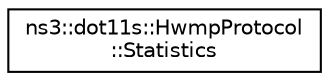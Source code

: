digraph "Graphical Class Hierarchy"
{
 // LATEX_PDF_SIZE
  edge [fontname="Helvetica",fontsize="10",labelfontname="Helvetica",labelfontsize="10"];
  node [fontname="Helvetica",fontsize="10",shape=record];
  rankdir="LR";
  Node0 [label="ns3::dot11s::HwmpProtocol\l::Statistics",height=0.2,width=0.4,color="black", fillcolor="white", style="filled",URL="$structns3_1_1dot11s_1_1_hwmp_protocol_1_1_statistics.html",tooltip="Statistics structure."];
}
